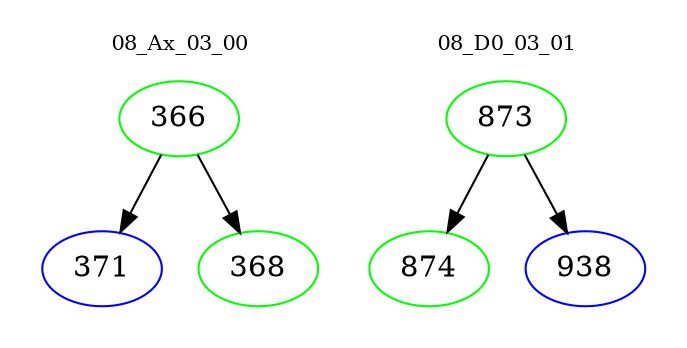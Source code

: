 digraph{
subgraph cluster_0 {
color = white
label = "08_Ax_03_00";
fontsize=10;
T0_366 [label="366", color="green"]
T0_366 -> T0_371 [color="black"]
T0_371 [label="371", color="blue"]
T0_366 -> T0_368 [color="black"]
T0_368 [label="368", color="green"]
}
subgraph cluster_1 {
color = white
label = "08_D0_03_01";
fontsize=10;
T1_873 [label="873", color="green"]
T1_873 -> T1_874 [color="black"]
T1_874 [label="874", color="green"]
T1_873 -> T1_938 [color="black"]
T1_938 [label="938", color="blue"]
}
}
